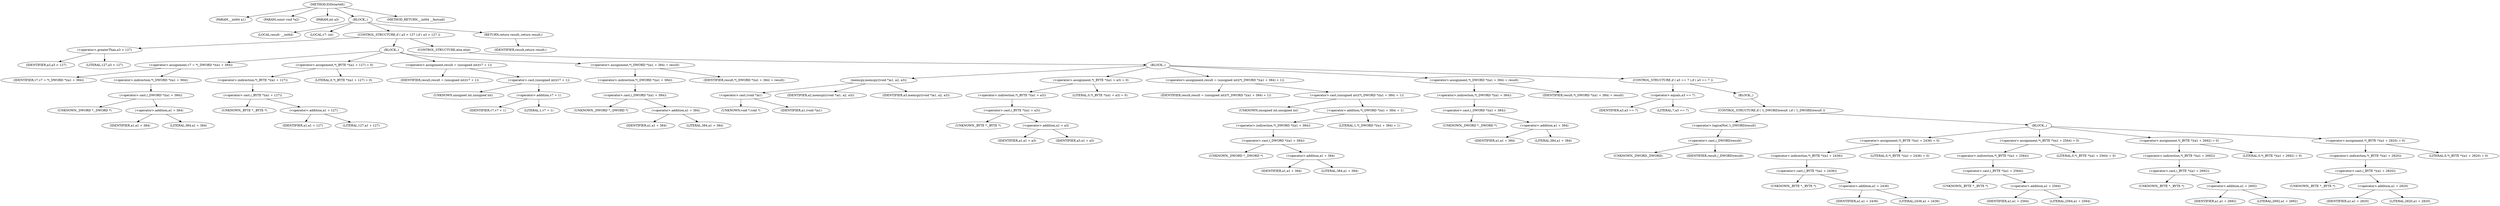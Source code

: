 digraph IGDstartelt {  
"1000103" [label = "(METHOD,IGDstartelt)" ]
"1000104" [label = "(PARAM,__int64 a1)" ]
"1000105" [label = "(PARAM,const void *a2)" ]
"1000106" [label = "(PARAM,int a3)" ]
"1000107" [label = "(BLOCK,,)" ]
"1000108" [label = "(LOCAL,result: __int64)" ]
"1000109" [label = "(LOCAL,v7: int)" ]
"1000110" [label = "(CONTROL_STRUCTURE,if ( a3 > 127 ),if ( a3 > 127 ))" ]
"1000111" [label = "(<operator>.greaterThan,a3 > 127)" ]
"1000112" [label = "(IDENTIFIER,a3,a3 > 127)" ]
"1000113" [label = "(LITERAL,127,a3 > 127)" ]
"1000114" [label = "(BLOCK,,)" ]
"1000115" [label = "(<operator>.assignment,v7 = *(_DWORD *)(a1 + 384))" ]
"1000116" [label = "(IDENTIFIER,v7,v7 = *(_DWORD *)(a1 + 384))" ]
"1000117" [label = "(<operator>.indirection,*(_DWORD *)(a1 + 384))" ]
"1000118" [label = "(<operator>.cast,(_DWORD *)(a1 + 384))" ]
"1000119" [label = "(UNKNOWN,_DWORD *,_DWORD *)" ]
"1000120" [label = "(<operator>.addition,a1 + 384)" ]
"1000121" [label = "(IDENTIFIER,a1,a1 + 384)" ]
"1000122" [label = "(LITERAL,384,a1 + 384)" ]
"1000123" [label = "(<operator>.assignment,*(_BYTE *)(a1 + 127) = 0)" ]
"1000124" [label = "(<operator>.indirection,*(_BYTE *)(a1 + 127))" ]
"1000125" [label = "(<operator>.cast,(_BYTE *)(a1 + 127))" ]
"1000126" [label = "(UNKNOWN,_BYTE *,_BYTE *)" ]
"1000127" [label = "(<operator>.addition,a1 + 127)" ]
"1000128" [label = "(IDENTIFIER,a1,a1 + 127)" ]
"1000129" [label = "(LITERAL,127,a1 + 127)" ]
"1000130" [label = "(LITERAL,0,*(_BYTE *)(a1 + 127) = 0)" ]
"1000131" [label = "(<operator>.assignment,result = (unsigned int)(v7 + 1))" ]
"1000132" [label = "(IDENTIFIER,result,result = (unsigned int)(v7 + 1))" ]
"1000133" [label = "(<operator>.cast,(unsigned int)(v7 + 1))" ]
"1000134" [label = "(UNKNOWN,unsigned int,unsigned int)" ]
"1000135" [label = "(<operator>.addition,v7 + 1)" ]
"1000136" [label = "(IDENTIFIER,v7,v7 + 1)" ]
"1000137" [label = "(LITERAL,1,v7 + 1)" ]
"1000138" [label = "(<operator>.assignment,*(_DWORD *)(a1 + 384) = result)" ]
"1000139" [label = "(<operator>.indirection,*(_DWORD *)(a1 + 384))" ]
"1000140" [label = "(<operator>.cast,(_DWORD *)(a1 + 384))" ]
"1000141" [label = "(UNKNOWN,_DWORD *,_DWORD *)" ]
"1000142" [label = "(<operator>.addition,a1 + 384)" ]
"1000143" [label = "(IDENTIFIER,a1,a1 + 384)" ]
"1000144" [label = "(LITERAL,384,a1 + 384)" ]
"1000145" [label = "(IDENTIFIER,result,*(_DWORD *)(a1 + 384) = result)" ]
"1000146" [label = "(CONTROL_STRUCTURE,else,else)" ]
"1000147" [label = "(BLOCK,,)" ]
"1000148" [label = "(memcpy,memcpy((void *)a1, a2, a3))" ]
"1000149" [label = "(<operator>.cast,(void *)a1)" ]
"1000150" [label = "(UNKNOWN,void *,void *)" ]
"1000151" [label = "(IDENTIFIER,a1,(void *)a1)" ]
"1000152" [label = "(IDENTIFIER,a2,memcpy((void *)a1, a2, a3))" ]
"1000153" [label = "(IDENTIFIER,a3,memcpy((void *)a1, a2, a3))" ]
"1000154" [label = "(<operator>.assignment,*(_BYTE *)(a1 + a3) = 0)" ]
"1000155" [label = "(<operator>.indirection,*(_BYTE *)(a1 + a3))" ]
"1000156" [label = "(<operator>.cast,(_BYTE *)(a1 + a3))" ]
"1000157" [label = "(UNKNOWN,_BYTE *,_BYTE *)" ]
"1000158" [label = "(<operator>.addition,a1 + a3)" ]
"1000159" [label = "(IDENTIFIER,a1,a1 + a3)" ]
"1000160" [label = "(IDENTIFIER,a3,a1 + a3)" ]
"1000161" [label = "(LITERAL,0,*(_BYTE *)(a1 + a3) = 0)" ]
"1000162" [label = "(<operator>.assignment,result = (unsigned int)(*(_DWORD *)(a1 + 384) + 1))" ]
"1000163" [label = "(IDENTIFIER,result,result = (unsigned int)(*(_DWORD *)(a1 + 384) + 1))" ]
"1000164" [label = "(<operator>.cast,(unsigned int)(*(_DWORD *)(a1 + 384) + 1))" ]
"1000165" [label = "(UNKNOWN,unsigned int,unsigned int)" ]
"1000166" [label = "(<operator>.addition,*(_DWORD *)(a1 + 384) + 1)" ]
"1000167" [label = "(<operator>.indirection,*(_DWORD *)(a1 + 384))" ]
"1000168" [label = "(<operator>.cast,(_DWORD *)(a1 + 384))" ]
"1000169" [label = "(UNKNOWN,_DWORD *,_DWORD *)" ]
"1000170" [label = "(<operator>.addition,a1 + 384)" ]
"1000171" [label = "(IDENTIFIER,a1,a1 + 384)" ]
"1000172" [label = "(LITERAL,384,a1 + 384)" ]
"1000173" [label = "(LITERAL,1,*(_DWORD *)(a1 + 384) + 1)" ]
"1000174" [label = "(<operator>.assignment,*(_DWORD *)(a1 + 384) = result)" ]
"1000175" [label = "(<operator>.indirection,*(_DWORD *)(a1 + 384))" ]
"1000176" [label = "(<operator>.cast,(_DWORD *)(a1 + 384))" ]
"1000177" [label = "(UNKNOWN,_DWORD *,_DWORD *)" ]
"1000178" [label = "(<operator>.addition,a1 + 384)" ]
"1000179" [label = "(IDENTIFIER,a1,a1 + 384)" ]
"1000180" [label = "(LITERAL,384,a1 + 384)" ]
"1000181" [label = "(IDENTIFIER,result,*(_DWORD *)(a1 + 384) = result)" ]
"1000182" [label = "(CONTROL_STRUCTURE,if ( a3 == 7 ),if ( a3 == 7 ))" ]
"1000183" [label = "(<operator>.equals,a3 == 7)" ]
"1000184" [label = "(IDENTIFIER,a3,a3 == 7)" ]
"1000185" [label = "(LITERAL,7,a3 == 7)" ]
"1000186" [label = "(BLOCK,,)" ]
"1000187" [label = "(CONTROL_STRUCTURE,if ( !(_DWORD)result ),if ( !(_DWORD)result ))" ]
"1000188" [label = "(<operator>.logicalNot,!(_DWORD)result)" ]
"1000189" [label = "(<operator>.cast,(_DWORD)result)" ]
"1000190" [label = "(UNKNOWN,_DWORD,_DWORD)" ]
"1000191" [label = "(IDENTIFIER,result,(_DWORD)result)" ]
"1000192" [label = "(BLOCK,,)" ]
"1000193" [label = "(<operator>.assignment,*(_BYTE *)(a1 + 2436) = 0)" ]
"1000194" [label = "(<operator>.indirection,*(_BYTE *)(a1 + 2436))" ]
"1000195" [label = "(<operator>.cast,(_BYTE *)(a1 + 2436))" ]
"1000196" [label = "(UNKNOWN,_BYTE *,_BYTE *)" ]
"1000197" [label = "(<operator>.addition,a1 + 2436)" ]
"1000198" [label = "(IDENTIFIER,a1,a1 + 2436)" ]
"1000199" [label = "(LITERAL,2436,a1 + 2436)" ]
"1000200" [label = "(LITERAL,0,*(_BYTE *)(a1 + 2436) = 0)" ]
"1000201" [label = "(<operator>.assignment,*(_BYTE *)(a1 + 2564) = 0)" ]
"1000202" [label = "(<operator>.indirection,*(_BYTE *)(a1 + 2564))" ]
"1000203" [label = "(<operator>.cast,(_BYTE *)(a1 + 2564))" ]
"1000204" [label = "(UNKNOWN,_BYTE *,_BYTE *)" ]
"1000205" [label = "(<operator>.addition,a1 + 2564)" ]
"1000206" [label = "(IDENTIFIER,a1,a1 + 2564)" ]
"1000207" [label = "(LITERAL,2564,a1 + 2564)" ]
"1000208" [label = "(LITERAL,0,*(_BYTE *)(a1 + 2564) = 0)" ]
"1000209" [label = "(<operator>.assignment,*(_BYTE *)(a1 + 2692) = 0)" ]
"1000210" [label = "(<operator>.indirection,*(_BYTE *)(a1 + 2692))" ]
"1000211" [label = "(<operator>.cast,(_BYTE *)(a1 + 2692))" ]
"1000212" [label = "(UNKNOWN,_BYTE *,_BYTE *)" ]
"1000213" [label = "(<operator>.addition,a1 + 2692)" ]
"1000214" [label = "(IDENTIFIER,a1,a1 + 2692)" ]
"1000215" [label = "(LITERAL,2692,a1 + 2692)" ]
"1000216" [label = "(LITERAL,0,*(_BYTE *)(a1 + 2692) = 0)" ]
"1000217" [label = "(<operator>.assignment,*(_BYTE *)(a1 + 2820) = 0)" ]
"1000218" [label = "(<operator>.indirection,*(_BYTE *)(a1 + 2820))" ]
"1000219" [label = "(<operator>.cast,(_BYTE *)(a1 + 2820))" ]
"1000220" [label = "(UNKNOWN,_BYTE *,_BYTE *)" ]
"1000221" [label = "(<operator>.addition,a1 + 2820)" ]
"1000222" [label = "(IDENTIFIER,a1,a1 + 2820)" ]
"1000223" [label = "(LITERAL,2820,a1 + 2820)" ]
"1000224" [label = "(LITERAL,0,*(_BYTE *)(a1 + 2820) = 0)" ]
"1000225" [label = "(RETURN,return result;,return result;)" ]
"1000226" [label = "(IDENTIFIER,result,return result;)" ]
"1000227" [label = "(METHOD_RETURN,__int64 __fastcall)" ]
  "1000103" -> "1000104" 
  "1000103" -> "1000105" 
  "1000103" -> "1000106" 
  "1000103" -> "1000107" 
  "1000103" -> "1000227" 
  "1000107" -> "1000108" 
  "1000107" -> "1000109" 
  "1000107" -> "1000110" 
  "1000107" -> "1000225" 
  "1000110" -> "1000111" 
  "1000110" -> "1000114" 
  "1000110" -> "1000146" 
  "1000111" -> "1000112" 
  "1000111" -> "1000113" 
  "1000114" -> "1000115" 
  "1000114" -> "1000123" 
  "1000114" -> "1000131" 
  "1000114" -> "1000138" 
  "1000115" -> "1000116" 
  "1000115" -> "1000117" 
  "1000117" -> "1000118" 
  "1000118" -> "1000119" 
  "1000118" -> "1000120" 
  "1000120" -> "1000121" 
  "1000120" -> "1000122" 
  "1000123" -> "1000124" 
  "1000123" -> "1000130" 
  "1000124" -> "1000125" 
  "1000125" -> "1000126" 
  "1000125" -> "1000127" 
  "1000127" -> "1000128" 
  "1000127" -> "1000129" 
  "1000131" -> "1000132" 
  "1000131" -> "1000133" 
  "1000133" -> "1000134" 
  "1000133" -> "1000135" 
  "1000135" -> "1000136" 
  "1000135" -> "1000137" 
  "1000138" -> "1000139" 
  "1000138" -> "1000145" 
  "1000139" -> "1000140" 
  "1000140" -> "1000141" 
  "1000140" -> "1000142" 
  "1000142" -> "1000143" 
  "1000142" -> "1000144" 
  "1000146" -> "1000147" 
  "1000147" -> "1000148" 
  "1000147" -> "1000154" 
  "1000147" -> "1000162" 
  "1000147" -> "1000174" 
  "1000147" -> "1000182" 
  "1000148" -> "1000149" 
  "1000148" -> "1000152" 
  "1000148" -> "1000153" 
  "1000149" -> "1000150" 
  "1000149" -> "1000151" 
  "1000154" -> "1000155" 
  "1000154" -> "1000161" 
  "1000155" -> "1000156" 
  "1000156" -> "1000157" 
  "1000156" -> "1000158" 
  "1000158" -> "1000159" 
  "1000158" -> "1000160" 
  "1000162" -> "1000163" 
  "1000162" -> "1000164" 
  "1000164" -> "1000165" 
  "1000164" -> "1000166" 
  "1000166" -> "1000167" 
  "1000166" -> "1000173" 
  "1000167" -> "1000168" 
  "1000168" -> "1000169" 
  "1000168" -> "1000170" 
  "1000170" -> "1000171" 
  "1000170" -> "1000172" 
  "1000174" -> "1000175" 
  "1000174" -> "1000181" 
  "1000175" -> "1000176" 
  "1000176" -> "1000177" 
  "1000176" -> "1000178" 
  "1000178" -> "1000179" 
  "1000178" -> "1000180" 
  "1000182" -> "1000183" 
  "1000182" -> "1000186" 
  "1000183" -> "1000184" 
  "1000183" -> "1000185" 
  "1000186" -> "1000187" 
  "1000187" -> "1000188" 
  "1000187" -> "1000192" 
  "1000188" -> "1000189" 
  "1000189" -> "1000190" 
  "1000189" -> "1000191" 
  "1000192" -> "1000193" 
  "1000192" -> "1000201" 
  "1000192" -> "1000209" 
  "1000192" -> "1000217" 
  "1000193" -> "1000194" 
  "1000193" -> "1000200" 
  "1000194" -> "1000195" 
  "1000195" -> "1000196" 
  "1000195" -> "1000197" 
  "1000197" -> "1000198" 
  "1000197" -> "1000199" 
  "1000201" -> "1000202" 
  "1000201" -> "1000208" 
  "1000202" -> "1000203" 
  "1000203" -> "1000204" 
  "1000203" -> "1000205" 
  "1000205" -> "1000206" 
  "1000205" -> "1000207" 
  "1000209" -> "1000210" 
  "1000209" -> "1000216" 
  "1000210" -> "1000211" 
  "1000211" -> "1000212" 
  "1000211" -> "1000213" 
  "1000213" -> "1000214" 
  "1000213" -> "1000215" 
  "1000217" -> "1000218" 
  "1000217" -> "1000224" 
  "1000218" -> "1000219" 
  "1000219" -> "1000220" 
  "1000219" -> "1000221" 
  "1000221" -> "1000222" 
  "1000221" -> "1000223" 
  "1000225" -> "1000226" 
}
